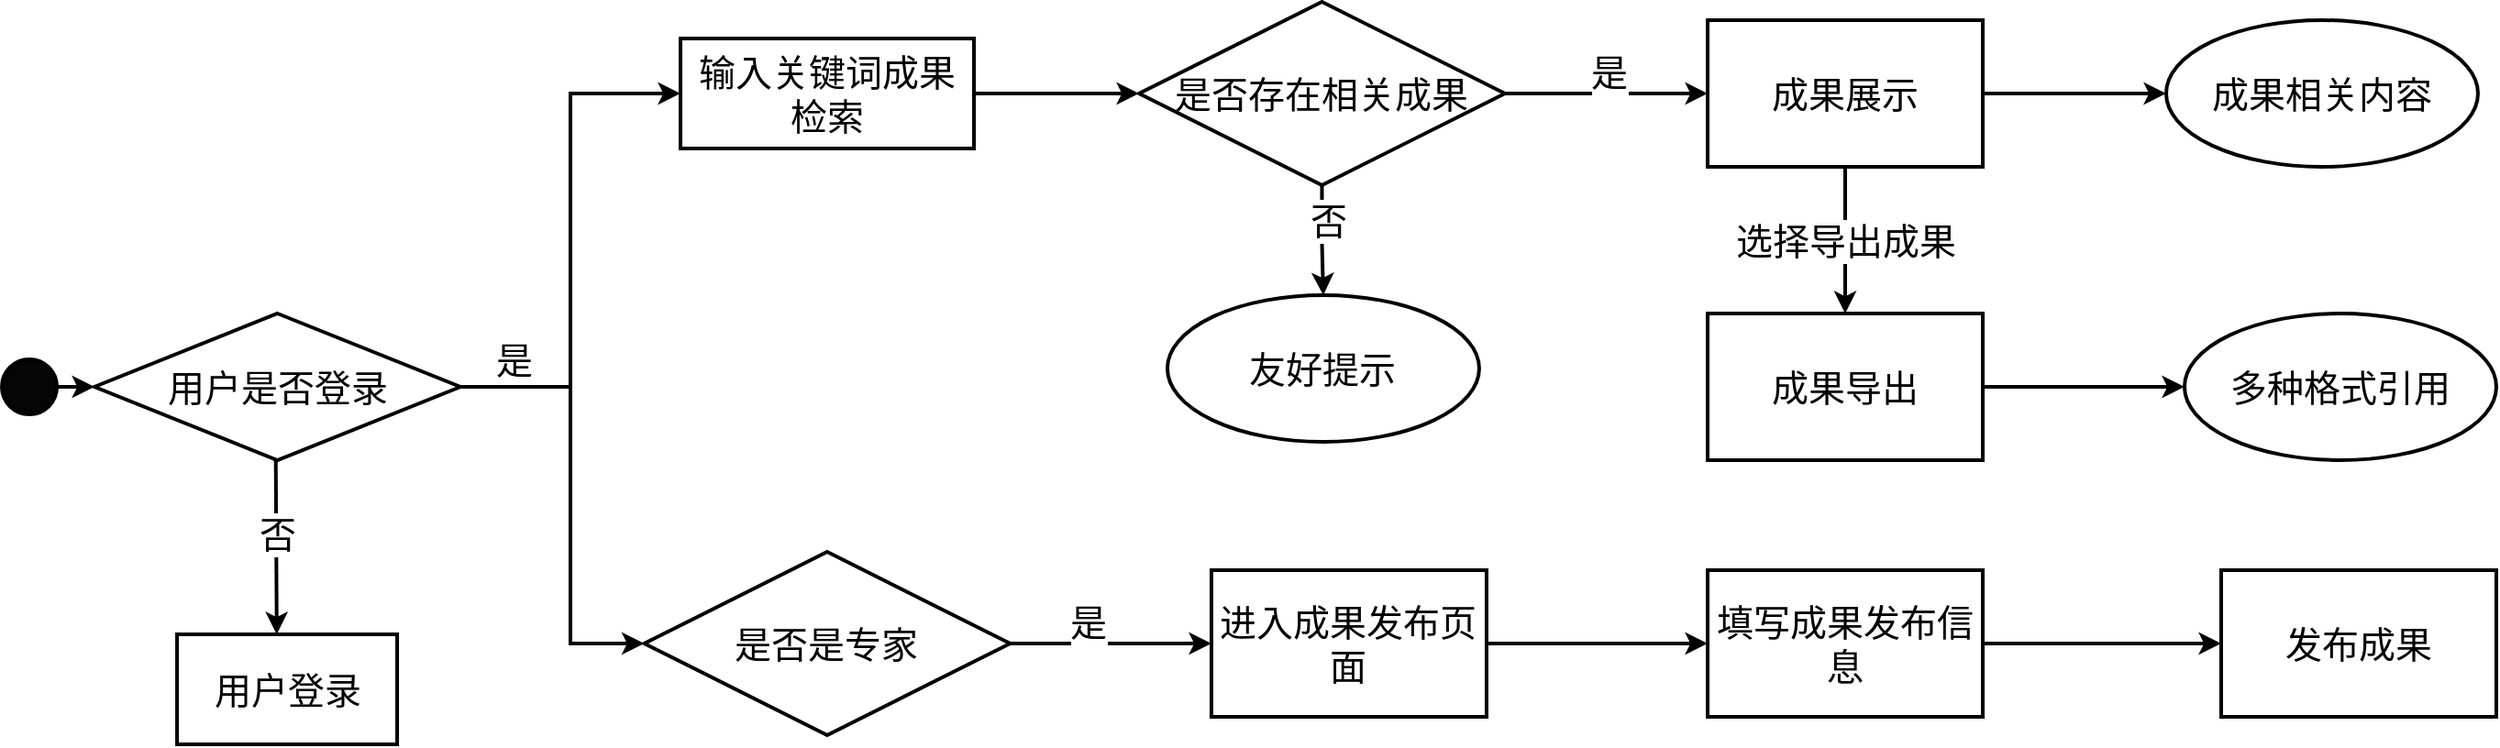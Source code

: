 <mxfile version="24.1.0" type="github">
  <diagram id="6a731a19-8d31-9384-78a2-239565b7b9f0" name="Page-1">
    <mxGraphModel dx="1720" dy="1224" grid="1" gridSize="10" guides="1" tooltips="1" connect="1" arrows="1" fold="1" page="1" pageScale="1" pageWidth="1169" pageHeight="827" background="none" math="0" shadow="0">
      <root>
        <mxCell id="0" />
        <mxCell id="1" parent="0" />
        <mxCell id="rLSriaPja6_mRSmvIVSB-55" value="" style="ellipse;whiteSpace=wrap;html=1;aspect=fixed;fillColor=#050505;strokeWidth=2;spacing=2;fontSize=20;fontColor=default;labelBackgroundColor=none;horizontal=1;" vertex="1" parent="1">
          <mxGeometry x="30" y="715" width="30" height="30" as="geometry" />
        </mxCell>
        <mxCell id="rLSriaPja6_mRSmvIVSB-81" style="edgeStyle=orthogonalEdgeStyle;rounded=0;orthogonalLoop=1;jettySize=auto;html=1;exitX=1;exitY=0.5;exitDx=0;exitDy=0;entryX=0;entryY=0.5;entryDx=0;entryDy=0;fontSize=20;strokeWidth=2;" edge="1" parent="1" source="rLSriaPja6_mRSmvIVSB-57" target="rLSriaPja6_mRSmvIVSB-65">
          <mxGeometry relative="1" as="geometry" />
        </mxCell>
        <mxCell id="rLSriaPja6_mRSmvIVSB-82" style="edgeStyle=orthogonalEdgeStyle;rounded=0;orthogonalLoop=1;jettySize=auto;html=1;exitX=1;exitY=0.5;exitDx=0;exitDy=0;entryX=0;entryY=0.5;entryDx=0;entryDy=0;fontSize=20;strokeWidth=2;" edge="1" parent="1" source="rLSriaPja6_mRSmvIVSB-57" target="rLSriaPja6_mRSmvIVSB-74">
          <mxGeometry relative="1" as="geometry">
            <Array as="points">
              <mxPoint x="340" y="730" />
              <mxPoint x="340" y="870" />
            </Array>
          </mxGeometry>
        </mxCell>
        <mxCell id="rLSriaPja6_mRSmvIVSB-84" value="是" style="edgeLabel;html=1;align=center;verticalAlign=middle;resizable=0;points=[];fontSize=20;" vertex="1" connectable="0" parent="rLSriaPja6_mRSmvIVSB-82">
          <mxGeometry x="-0.758" y="15" relative="1" as="geometry">
            <mxPoint as="offset" />
          </mxGeometry>
        </mxCell>
        <mxCell id="rLSriaPja6_mRSmvIVSB-57" value="&lt;font style=&quot;font-size: 20px;&quot;&gt;用户是否登录&lt;/font&gt;" style="rhombus;whiteSpace=wrap;html=1;strokeWidth=2;spacing=2;fontSize=20;fontColor=default;labelBackgroundColor=none;horizontal=1;" vertex="1" parent="1">
          <mxGeometry x="80.53" y="690" width="199.47" height="80" as="geometry" />
        </mxCell>
        <mxCell id="rLSriaPja6_mRSmvIVSB-58" value="" style="group;strokeWidth=2;spacing=2;fontSize=20;fontColor=default;labelBackgroundColor=none;horizontal=1;" vertex="1" connectable="0" parent="1">
          <mxGeometry x="125.53" y="865" width="120" height="60" as="geometry" />
        </mxCell>
        <mxCell id="rLSriaPja6_mRSmvIVSB-59" value="&lt;font style=&quot;font-size: 20px;&quot;&gt;用户登录&lt;/font&gt;" style="rounded=0;whiteSpace=wrap;html=1;strokeWidth=2;spacing=2;fontSize=20;fontColor=default;labelBackgroundColor=none;horizontal=1;" vertex="1" parent="rLSriaPja6_mRSmvIVSB-58">
          <mxGeometry width="120" height="60" as="geometry" />
        </mxCell>
        <mxCell id="rLSriaPja6_mRSmvIVSB-60" value="" style="endArrow=classic;html=1;rounded=0;entryX=0.5;entryY=0;entryDx=0;entryDy=0;strokeWidth=2;spacing=2;fontSize=20;fontColor=default;labelBackgroundColor=none;horizontal=1;" edge="1" parent="1">
          <mxGeometry width="50" height="50" relative="1" as="geometry">
            <mxPoint x="179.36" y="770" as="sourcePoint" />
            <mxPoint x="179.89" y="865" as="targetPoint" />
          </mxGeometry>
        </mxCell>
        <mxCell id="rLSriaPja6_mRSmvIVSB-61" value="否" style="edgeLabel;html=1;align=center;verticalAlign=middle;resizable=0;points=[];fontSize=20;" vertex="1" connectable="0" parent="rLSriaPja6_mRSmvIVSB-60">
          <mxGeometry x="-0.162" relative="1" as="geometry">
            <mxPoint as="offset" />
          </mxGeometry>
        </mxCell>
        <mxCell id="rLSriaPja6_mRSmvIVSB-62" value="" style="endArrow=classic;html=1;rounded=0;exitX=1;exitY=0.5;exitDx=0;exitDy=0;entryX=0;entryY=0.5;entryDx=0;entryDy=0;strokeWidth=2;spacing=2;fontSize=20;fontColor=default;labelBackgroundColor=none;horizontal=1;" edge="1" parent="1" source="rLSriaPja6_mRSmvIVSB-55" target="rLSriaPja6_mRSmvIVSB-57">
          <mxGeometry width="50" height="50" relative="1" as="geometry">
            <mxPoint x="350.53" y="880" as="sourcePoint" />
            <mxPoint x="400.53" y="830" as="targetPoint" />
          </mxGeometry>
        </mxCell>
        <mxCell id="rLSriaPja6_mRSmvIVSB-64" value="" style="group;strokeWidth=2;spacing=2;fontSize=20;fontColor=default;labelBackgroundColor=none;horizontal=1;" vertex="1" connectable="0" parent="1">
          <mxGeometry x="400" y="540" width="160" height="60" as="geometry" />
        </mxCell>
        <mxCell id="rLSriaPja6_mRSmvIVSB-65" value="&lt;font style=&quot;font-size: 20px;&quot;&gt;输入关键词成果检索&lt;/font&gt;" style="rounded=0;whiteSpace=wrap;html=1;strokeWidth=2;spacing=2;fontSize=20;fontColor=default;labelBackgroundColor=none;horizontal=1;" vertex="1" parent="rLSriaPja6_mRSmvIVSB-64">
          <mxGeometry width="160" height="60" as="geometry" />
        </mxCell>
        <mxCell id="rLSriaPja6_mRSmvIVSB-83" style="edgeStyle=orthogonalEdgeStyle;rounded=0;orthogonalLoop=1;jettySize=auto;html=1;exitX=0.5;exitY=1;exitDx=0;exitDy=0;entryX=0.5;entryY=0;entryDx=0;entryDy=0;fontSize=20;strokeWidth=2;" edge="1" parent="1" source="rLSriaPja6_mRSmvIVSB-66" target="rLSriaPja6_mRSmvIVSB-71">
          <mxGeometry relative="1" as="geometry" />
        </mxCell>
        <mxCell id="rLSriaPja6_mRSmvIVSB-87" value="否" style="edgeLabel;html=1;align=center;verticalAlign=middle;resizable=0;points=[];fontSize=20;" vertex="1" connectable="0" parent="rLSriaPja6_mRSmvIVSB-83">
          <mxGeometry x="-0.395" y="3" relative="1" as="geometry">
            <mxPoint as="offset" />
          </mxGeometry>
        </mxCell>
        <mxCell id="rLSriaPja6_mRSmvIVSB-88" style="edgeStyle=orthogonalEdgeStyle;rounded=0;orthogonalLoop=1;jettySize=auto;html=1;exitX=1;exitY=0.5;exitDx=0;exitDy=0;entryX=0;entryY=0.5;entryDx=0;entryDy=0;fontSize=20;strokeWidth=2;" edge="1" parent="1" source="rLSriaPja6_mRSmvIVSB-66" target="rLSriaPja6_mRSmvIVSB-68">
          <mxGeometry relative="1" as="geometry" />
        </mxCell>
        <mxCell id="rLSriaPja6_mRSmvIVSB-89" value="是" style="edgeLabel;html=1;align=center;verticalAlign=middle;resizable=0;points=[];fontSize=20;" vertex="1" connectable="0" parent="rLSriaPja6_mRSmvIVSB-88">
          <mxGeometry x="0.013" y="12" relative="1" as="geometry">
            <mxPoint as="offset" />
          </mxGeometry>
        </mxCell>
        <mxCell id="rLSriaPja6_mRSmvIVSB-66" value="是否存在相关成果" style="rhombus;whiteSpace=wrap;html=1;strokeWidth=2;spacing=2;fontSize=20;fontColor=default;labelBackgroundColor=none;horizontal=1;" vertex="1" parent="1">
          <mxGeometry x="650" y="520" width="199.47" height="100" as="geometry" />
        </mxCell>
        <mxCell id="rLSriaPja6_mRSmvIVSB-67" value="" style="group;strokeWidth=2;spacing=2;fontSize=20;fontColor=default;labelBackgroundColor=none;horizontal=1;" vertex="1" connectable="0" parent="1">
          <mxGeometry x="960" y="530" width="150" height="80" as="geometry" />
        </mxCell>
        <mxCell id="rLSriaPja6_mRSmvIVSB-68" value="&lt;font style=&quot;font-size: 20px;&quot;&gt;成果展示&lt;/font&gt;" style="rounded=0;whiteSpace=wrap;html=1;strokeWidth=2;spacing=2;fontSize=20;fontColor=default;labelBackgroundColor=none;horizontal=1;" vertex="1" parent="rLSriaPja6_mRSmvIVSB-67">
          <mxGeometry width="150" height="80" as="geometry" />
        </mxCell>
        <mxCell id="rLSriaPja6_mRSmvIVSB-69" value="成果相关内容" style="ellipse;whiteSpace=wrap;html=1;fontSize=20;strokeWidth=2;" vertex="1" parent="1">
          <mxGeometry x="1210" y="530" width="170" height="80" as="geometry" />
        </mxCell>
        <mxCell id="rLSriaPja6_mRSmvIVSB-70" value="多种格式引用" style="ellipse;whiteSpace=wrap;html=1;fontSize=20;strokeWidth=2;" vertex="1" parent="1">
          <mxGeometry x="1220" y="690" width="170" height="80" as="geometry" />
        </mxCell>
        <mxCell id="rLSriaPja6_mRSmvIVSB-71" value="友好提示" style="ellipse;whiteSpace=wrap;html=1;fontSize=20;strokeWidth=2;" vertex="1" parent="1">
          <mxGeometry x="665.47" y="680" width="170" height="80" as="geometry" />
        </mxCell>
        <mxCell id="rLSriaPja6_mRSmvIVSB-72" value="" style="group;strokeWidth=2;spacing=2;fontSize=20;fontColor=default;labelBackgroundColor=none;horizontal=1;" vertex="1" connectable="0" parent="1">
          <mxGeometry x="960" y="690" width="150" height="80" as="geometry" />
        </mxCell>
        <mxCell id="rLSriaPja6_mRSmvIVSB-73" value="&lt;font style=&quot;font-size: 20px;&quot;&gt;成果导出&lt;/font&gt;" style="rounded=0;whiteSpace=wrap;html=1;strokeWidth=2;spacing=2;fontSize=20;fontColor=default;labelBackgroundColor=none;horizontal=1;" vertex="1" parent="rLSriaPja6_mRSmvIVSB-72">
          <mxGeometry width="150" height="80" as="geometry" />
        </mxCell>
        <mxCell id="rLSriaPja6_mRSmvIVSB-85" style="edgeStyle=orthogonalEdgeStyle;rounded=0;orthogonalLoop=1;jettySize=auto;html=1;exitX=1;exitY=0.5;exitDx=0;exitDy=0;entryX=0;entryY=0.5;entryDx=0;entryDy=0;fontSize=20;strokeWidth=2;" edge="1" parent="1" source="rLSriaPja6_mRSmvIVSB-74" target="rLSriaPja6_mRSmvIVSB-76">
          <mxGeometry relative="1" as="geometry" />
        </mxCell>
        <mxCell id="rLSriaPja6_mRSmvIVSB-86" value="是" style="edgeLabel;html=1;align=center;verticalAlign=middle;resizable=0;points=[];fontSize=20;" vertex="1" connectable="0" parent="rLSriaPja6_mRSmvIVSB-85">
          <mxGeometry x="-0.233" y="12" relative="1" as="geometry">
            <mxPoint as="offset" />
          </mxGeometry>
        </mxCell>
        <mxCell id="rLSriaPja6_mRSmvIVSB-74" value="是否是专家" style="rhombus;whiteSpace=wrap;html=1;strokeWidth=2;spacing=2;fontSize=20;fontColor=default;labelBackgroundColor=none;horizontal=1;" vertex="1" parent="1">
          <mxGeometry x="380.26" y="820" width="199.47" height="100" as="geometry" />
        </mxCell>
        <mxCell id="rLSriaPja6_mRSmvIVSB-75" value="" style="group;strokeWidth=2;spacing=2;fontSize=20;fontColor=default;labelBackgroundColor=none;horizontal=1;" vertex="1" connectable="0" parent="1">
          <mxGeometry x="689.47" y="830" width="150" height="80" as="geometry" />
        </mxCell>
        <mxCell id="rLSriaPja6_mRSmvIVSB-76" value="&lt;font style=&quot;font-size: 20px;&quot;&gt;进入成果发布页面&lt;/font&gt;" style="rounded=0;whiteSpace=wrap;html=1;strokeWidth=2;spacing=2;fontSize=20;fontColor=default;labelBackgroundColor=none;horizontal=1;" vertex="1" parent="rLSriaPja6_mRSmvIVSB-75">
          <mxGeometry width="150" height="80" as="geometry" />
        </mxCell>
        <mxCell id="rLSriaPja6_mRSmvIVSB-77" value="" style="group;strokeWidth=2;spacing=2;fontSize=20;fontColor=default;labelBackgroundColor=none;horizontal=1;" vertex="1" connectable="0" parent="1">
          <mxGeometry x="960" y="830" width="150" height="80" as="geometry" />
        </mxCell>
        <mxCell id="rLSriaPja6_mRSmvIVSB-78" value="&lt;font style=&quot;font-size: 20px;&quot;&gt;填写成果发布信息&lt;/font&gt;" style="rounded=0;whiteSpace=wrap;html=1;strokeWidth=2;spacing=2;fontSize=20;fontColor=default;labelBackgroundColor=none;horizontal=1;" vertex="1" parent="rLSriaPja6_mRSmvIVSB-77">
          <mxGeometry width="150" height="80" as="geometry" />
        </mxCell>
        <mxCell id="rLSriaPja6_mRSmvIVSB-79" value="" style="group;strokeWidth=2;spacing=2;fontSize=20;fontColor=default;labelBackgroundColor=none;horizontal=1;" vertex="1" connectable="0" parent="1">
          <mxGeometry x="1240" y="830" width="150" height="80" as="geometry" />
        </mxCell>
        <mxCell id="rLSriaPja6_mRSmvIVSB-80" value="&lt;font style=&quot;font-size: 20px;&quot;&gt;发布成果&lt;/font&gt;" style="rounded=0;whiteSpace=wrap;html=1;strokeWidth=2;spacing=2;fontSize=20;fontColor=default;labelBackgroundColor=none;horizontal=1;" vertex="1" parent="rLSriaPja6_mRSmvIVSB-79">
          <mxGeometry width="150" height="80" as="geometry" />
        </mxCell>
        <mxCell id="rLSriaPja6_mRSmvIVSB-90" style="edgeStyle=orthogonalEdgeStyle;rounded=0;orthogonalLoop=1;jettySize=auto;html=1;exitX=1;exitY=0.5;exitDx=0;exitDy=0;entryX=0;entryY=0.5;entryDx=0;entryDy=0;fontSize=20;strokeWidth=2;" edge="1" parent="1" source="rLSriaPja6_mRSmvIVSB-65" target="rLSriaPja6_mRSmvIVSB-66">
          <mxGeometry relative="1" as="geometry" />
        </mxCell>
        <mxCell id="rLSriaPja6_mRSmvIVSB-91" style="edgeStyle=orthogonalEdgeStyle;rounded=0;orthogonalLoop=1;jettySize=auto;html=1;exitX=1;exitY=0.5;exitDx=0;exitDy=0;entryX=0;entryY=0.5;entryDx=0;entryDy=0;fontSize=20;strokeWidth=2;" edge="1" parent="1" source="rLSriaPja6_mRSmvIVSB-68" target="rLSriaPja6_mRSmvIVSB-69">
          <mxGeometry relative="1" as="geometry" />
        </mxCell>
        <mxCell id="rLSriaPja6_mRSmvIVSB-92" style="edgeStyle=orthogonalEdgeStyle;rounded=0;orthogonalLoop=1;jettySize=auto;html=1;exitX=0.5;exitY=1;exitDx=0;exitDy=0;entryX=0.5;entryY=0;entryDx=0;entryDy=0;fontSize=20;strokeWidth=2;" edge="1" parent="1" source="rLSriaPja6_mRSmvIVSB-68" target="rLSriaPja6_mRSmvIVSB-73">
          <mxGeometry relative="1" as="geometry" />
        </mxCell>
        <mxCell id="rLSriaPja6_mRSmvIVSB-96" value="选择导出成果" style="edgeLabel;html=1;align=center;verticalAlign=middle;resizable=0;points=[];fontSize=20;" vertex="1" connectable="0" parent="rLSriaPja6_mRSmvIVSB-92">
          <mxGeometry x="0.029" relative="1" as="geometry">
            <mxPoint y="-1" as="offset" />
          </mxGeometry>
        </mxCell>
        <mxCell id="rLSriaPja6_mRSmvIVSB-93" style="edgeStyle=orthogonalEdgeStyle;rounded=0;orthogonalLoop=1;jettySize=auto;html=1;exitX=1;exitY=0.5;exitDx=0;exitDy=0;entryX=0;entryY=0.5;entryDx=0;entryDy=0;fontSize=20;strokeWidth=2;" edge="1" parent="1" source="rLSriaPja6_mRSmvIVSB-73" target="rLSriaPja6_mRSmvIVSB-70">
          <mxGeometry relative="1" as="geometry" />
        </mxCell>
        <mxCell id="rLSriaPja6_mRSmvIVSB-94" style="edgeStyle=orthogonalEdgeStyle;rounded=0;orthogonalLoop=1;jettySize=auto;html=1;exitX=1;exitY=0.5;exitDx=0;exitDy=0;entryX=0;entryY=0.5;entryDx=0;entryDy=0;fontSize=20;strokeWidth=2;" edge="1" parent="1" source="rLSriaPja6_mRSmvIVSB-78" target="rLSriaPja6_mRSmvIVSB-80">
          <mxGeometry relative="1" as="geometry" />
        </mxCell>
        <mxCell id="rLSriaPja6_mRSmvIVSB-95" style="edgeStyle=orthogonalEdgeStyle;rounded=0;orthogonalLoop=1;jettySize=auto;html=1;exitX=1;exitY=0.5;exitDx=0;exitDy=0;entryX=0;entryY=0.5;entryDx=0;entryDy=0;fontSize=20;strokeWidth=2;" edge="1" parent="1" source="rLSriaPja6_mRSmvIVSB-76" target="rLSriaPja6_mRSmvIVSB-78">
          <mxGeometry relative="1" as="geometry" />
        </mxCell>
      </root>
    </mxGraphModel>
  </diagram>
</mxfile>

